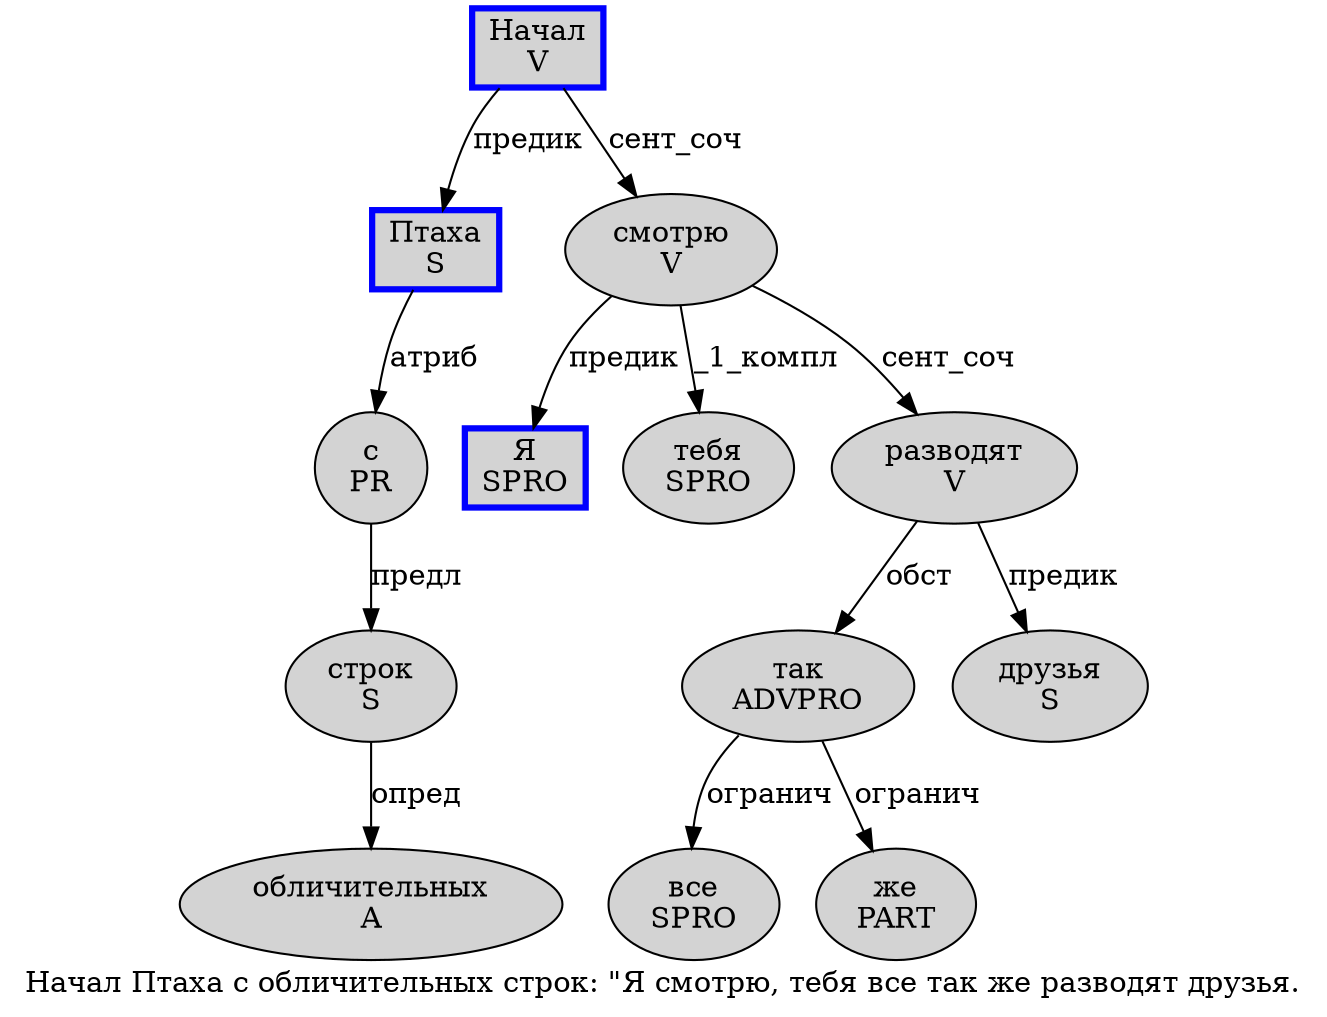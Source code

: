 digraph SENTENCE_363 {
	graph [label="Начал Птаха с обличительных строк: \"Я смотрю, тебя все так же разводят друзья."]
	node [style=filled]
		0 [label="Начал
V" color=blue fillcolor=lightgray penwidth=3 shape=box]
		1 [label="Птаха
S" color=blue fillcolor=lightgray penwidth=3 shape=box]
		2 [label="с
PR" color="" fillcolor=lightgray penwidth=1 shape=ellipse]
		3 [label="обличительных
A" color="" fillcolor=lightgray penwidth=1 shape=ellipse]
		4 [label="строк
S" color="" fillcolor=lightgray penwidth=1 shape=ellipse]
		7 [label="Я
SPRO" color=blue fillcolor=lightgray penwidth=3 shape=box]
		8 [label="смотрю
V" color="" fillcolor=lightgray penwidth=1 shape=ellipse]
		10 [label="тебя
SPRO" color="" fillcolor=lightgray penwidth=1 shape=ellipse]
		11 [label="все
SPRO" color="" fillcolor=lightgray penwidth=1 shape=ellipse]
		12 [label="так
ADVPRO" color="" fillcolor=lightgray penwidth=1 shape=ellipse]
		13 [label="же
PART" color="" fillcolor=lightgray penwidth=1 shape=ellipse]
		14 [label="разводят
V" color="" fillcolor=lightgray penwidth=1 shape=ellipse]
		15 [label="друзья
S" color="" fillcolor=lightgray penwidth=1 shape=ellipse]
			12 -> 11 [label="огранич"]
			12 -> 13 [label="огранич"]
			2 -> 4 [label="предл"]
			4 -> 3 [label="опред"]
			1 -> 2 [label="атриб"]
			8 -> 7 [label="предик"]
			8 -> 10 [label="_1_компл"]
			8 -> 14 [label="сент_соч"]
			0 -> 1 [label="предик"]
			0 -> 8 [label="сент_соч"]
			14 -> 12 [label="обст"]
			14 -> 15 [label="предик"]
}